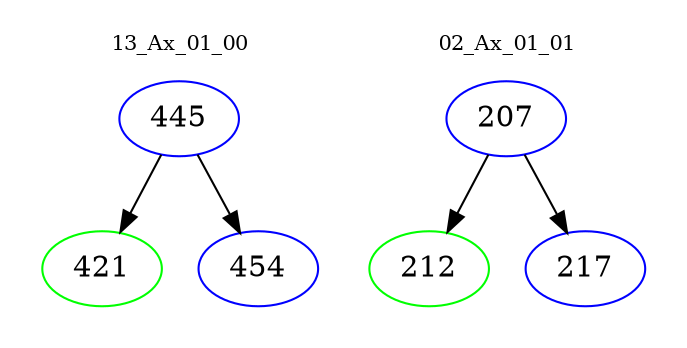 digraph{
subgraph cluster_0 {
color = white
label = "13_Ax_01_00";
fontsize=10;
T0_445 [label="445", color="blue"]
T0_445 -> T0_421 [color="black"]
T0_421 [label="421", color="green"]
T0_445 -> T0_454 [color="black"]
T0_454 [label="454", color="blue"]
}
subgraph cluster_1 {
color = white
label = "02_Ax_01_01";
fontsize=10;
T1_207 [label="207", color="blue"]
T1_207 -> T1_212 [color="black"]
T1_212 [label="212", color="green"]
T1_207 -> T1_217 [color="black"]
T1_217 [label="217", color="blue"]
}
}
